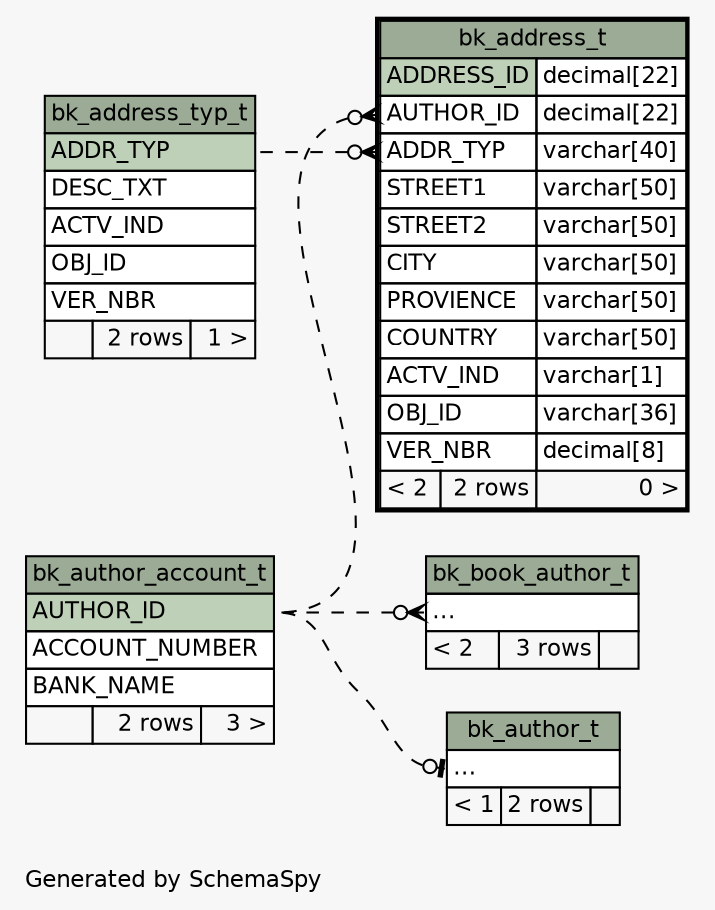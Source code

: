 // dot 2.28.0 on Mac OS X 10.7.2
// SchemaSpy rev 590
digraph "impliedTwoDegreesRelationshipsDiagram" {
  graph [
    rankdir="RL"
    bgcolor="#f7f7f7"
    label="\nGenerated by SchemaSpy"
    labeljust="l"
    nodesep="0.18"
    ranksep="0.46"
    fontname="Helvetica"
    fontsize="11"
  ];
  node [
    fontname="Helvetica"
    fontsize="11"
    shape="plaintext"
  ];
  edge [
    arrowsize="0.8"
  ];
  "bk_address_t":"ADDR_TYP":w -> "bk_address_typ_t":"ADDR_TYP":e [arrowhead=none dir=back arrowtail=crowodot style=dashed];
  "bk_address_t":"AUTHOR_ID":w -> "bk_author_account_t":"AUTHOR_ID":e [arrowhead=none dir=back arrowtail=crowodot style=dashed];
  "bk_author_t":"elipses":w -> "bk_author_account_t":"AUTHOR_ID":e [arrowhead=none dir=back arrowtail=teeodot style=dashed];
  "bk_book_author_t":"elipses":w -> "bk_author_account_t":"AUTHOR_ID":e [arrowhead=none dir=back arrowtail=crowodot style=dashed];
  "bk_address_t" [
    label=<
    <TABLE BORDER="2" CELLBORDER="1" CELLSPACING="0" BGCOLOR="#ffffff">
      <TR><TD COLSPAN="3" BGCOLOR="#9bab96" ALIGN="CENTER">bk_address_t</TD></TR>
      <TR><TD PORT="ADDRESS_ID" COLSPAN="2" BGCOLOR="#bed1b8" ALIGN="LEFT">ADDRESS_ID</TD><TD PORT="ADDRESS_ID.type" ALIGN="LEFT">decimal[22]</TD></TR>
      <TR><TD PORT="AUTHOR_ID" COLSPAN="2" ALIGN="LEFT">AUTHOR_ID</TD><TD PORT="AUTHOR_ID.type" ALIGN="LEFT">decimal[22]</TD></TR>
      <TR><TD PORT="ADDR_TYP" COLSPAN="2" ALIGN="LEFT">ADDR_TYP</TD><TD PORT="ADDR_TYP.type" ALIGN="LEFT">varchar[40]</TD></TR>
      <TR><TD PORT="STREET1" COLSPAN="2" ALIGN="LEFT">STREET1</TD><TD PORT="STREET1.type" ALIGN="LEFT">varchar[50]</TD></TR>
      <TR><TD PORT="STREET2" COLSPAN="2" ALIGN="LEFT">STREET2</TD><TD PORT="STREET2.type" ALIGN="LEFT">varchar[50]</TD></TR>
      <TR><TD PORT="CITY" COLSPAN="2" ALIGN="LEFT">CITY</TD><TD PORT="CITY.type" ALIGN="LEFT">varchar[50]</TD></TR>
      <TR><TD PORT="PROVIENCE" COLSPAN="2" ALIGN="LEFT">PROVIENCE</TD><TD PORT="PROVIENCE.type" ALIGN="LEFT">varchar[50]</TD></TR>
      <TR><TD PORT="COUNTRY" COLSPAN="2" ALIGN="LEFT">COUNTRY</TD><TD PORT="COUNTRY.type" ALIGN="LEFT">varchar[50]</TD></TR>
      <TR><TD PORT="ACTV_IND" COLSPAN="2" ALIGN="LEFT">ACTV_IND</TD><TD PORT="ACTV_IND.type" ALIGN="LEFT">varchar[1]</TD></TR>
      <TR><TD PORT="OBJ_ID" COLSPAN="2" ALIGN="LEFT">OBJ_ID</TD><TD PORT="OBJ_ID.type" ALIGN="LEFT">varchar[36]</TD></TR>
      <TR><TD PORT="VER_NBR" COLSPAN="2" ALIGN="LEFT">VER_NBR</TD><TD PORT="VER_NBR.type" ALIGN="LEFT">decimal[8]</TD></TR>
      <TR><TD ALIGN="LEFT" BGCOLOR="#f7f7f7">&lt; 2</TD><TD ALIGN="RIGHT" BGCOLOR="#f7f7f7">2 rows</TD><TD ALIGN="RIGHT" BGCOLOR="#f7f7f7">0 &gt;</TD></TR>
    </TABLE>>
    URL="bk_address_t.html"
    tooltip="bk_address_t"
  ];
  "bk_address_typ_t" [
    label=<
    <TABLE BORDER="0" CELLBORDER="1" CELLSPACING="0" BGCOLOR="#ffffff">
      <TR><TD COLSPAN="3" BGCOLOR="#9bab96" ALIGN="CENTER">bk_address_typ_t</TD></TR>
      <TR><TD PORT="ADDR_TYP" COLSPAN="3" BGCOLOR="#bed1b8" ALIGN="LEFT">ADDR_TYP</TD></TR>
      <TR><TD PORT="DESC_TXT" COLSPAN="3" ALIGN="LEFT">DESC_TXT</TD></TR>
      <TR><TD PORT="ACTV_IND" COLSPAN="3" ALIGN="LEFT">ACTV_IND</TD></TR>
      <TR><TD PORT="OBJ_ID" COLSPAN="3" ALIGN="LEFT">OBJ_ID</TD></TR>
      <TR><TD PORT="VER_NBR" COLSPAN="3" ALIGN="LEFT">VER_NBR</TD></TR>
      <TR><TD ALIGN="LEFT" BGCOLOR="#f7f7f7">  </TD><TD ALIGN="RIGHT" BGCOLOR="#f7f7f7">2 rows</TD><TD ALIGN="RIGHT" BGCOLOR="#f7f7f7">1 &gt;</TD></TR>
    </TABLE>>
    URL="bk_address_typ_t.html"
    tooltip="bk_address_typ_t"
  ];
  "bk_author_account_t" [
    label=<
    <TABLE BORDER="0" CELLBORDER="1" CELLSPACING="0" BGCOLOR="#ffffff">
      <TR><TD COLSPAN="3" BGCOLOR="#9bab96" ALIGN="CENTER">bk_author_account_t</TD></TR>
      <TR><TD PORT="AUTHOR_ID" COLSPAN="3" BGCOLOR="#bed1b8" ALIGN="LEFT">AUTHOR_ID</TD></TR>
      <TR><TD PORT="ACCOUNT_NUMBER" COLSPAN="3" ALIGN="LEFT">ACCOUNT_NUMBER</TD></TR>
      <TR><TD PORT="BANK_NAME" COLSPAN="3" ALIGN="LEFT">BANK_NAME</TD></TR>
      <TR><TD ALIGN="LEFT" BGCOLOR="#f7f7f7">  </TD><TD ALIGN="RIGHT" BGCOLOR="#f7f7f7">2 rows</TD><TD ALIGN="RIGHT" BGCOLOR="#f7f7f7">3 &gt;</TD></TR>
    </TABLE>>
    URL="bk_author_account_t.html"
    tooltip="bk_author_account_t"
  ];
  "bk_author_t" [
    label=<
    <TABLE BORDER="0" CELLBORDER="1" CELLSPACING="0" BGCOLOR="#ffffff">
      <TR><TD COLSPAN="3" BGCOLOR="#9bab96" ALIGN="CENTER">bk_author_t</TD></TR>
      <TR><TD PORT="elipses" COLSPAN="3" ALIGN="LEFT">...</TD></TR>
      <TR><TD ALIGN="LEFT" BGCOLOR="#f7f7f7">&lt; 1</TD><TD ALIGN="RIGHT" BGCOLOR="#f7f7f7">2 rows</TD><TD ALIGN="RIGHT" BGCOLOR="#f7f7f7">  </TD></TR>
    </TABLE>>
    URL="bk_author_t.html"
    tooltip="bk_author_t"
  ];
  "bk_book_author_t" [
    label=<
    <TABLE BORDER="0" CELLBORDER="1" CELLSPACING="0" BGCOLOR="#ffffff">
      <TR><TD COLSPAN="3" BGCOLOR="#9bab96" ALIGN="CENTER">bk_book_author_t</TD></TR>
      <TR><TD PORT="elipses" COLSPAN="3" ALIGN="LEFT">...</TD></TR>
      <TR><TD ALIGN="LEFT" BGCOLOR="#f7f7f7">&lt; 2</TD><TD ALIGN="RIGHT" BGCOLOR="#f7f7f7">3 rows</TD><TD ALIGN="RIGHT" BGCOLOR="#f7f7f7">  </TD></TR>
    </TABLE>>
    URL="bk_book_author_t.html"
    tooltip="bk_book_author_t"
  ];
}
